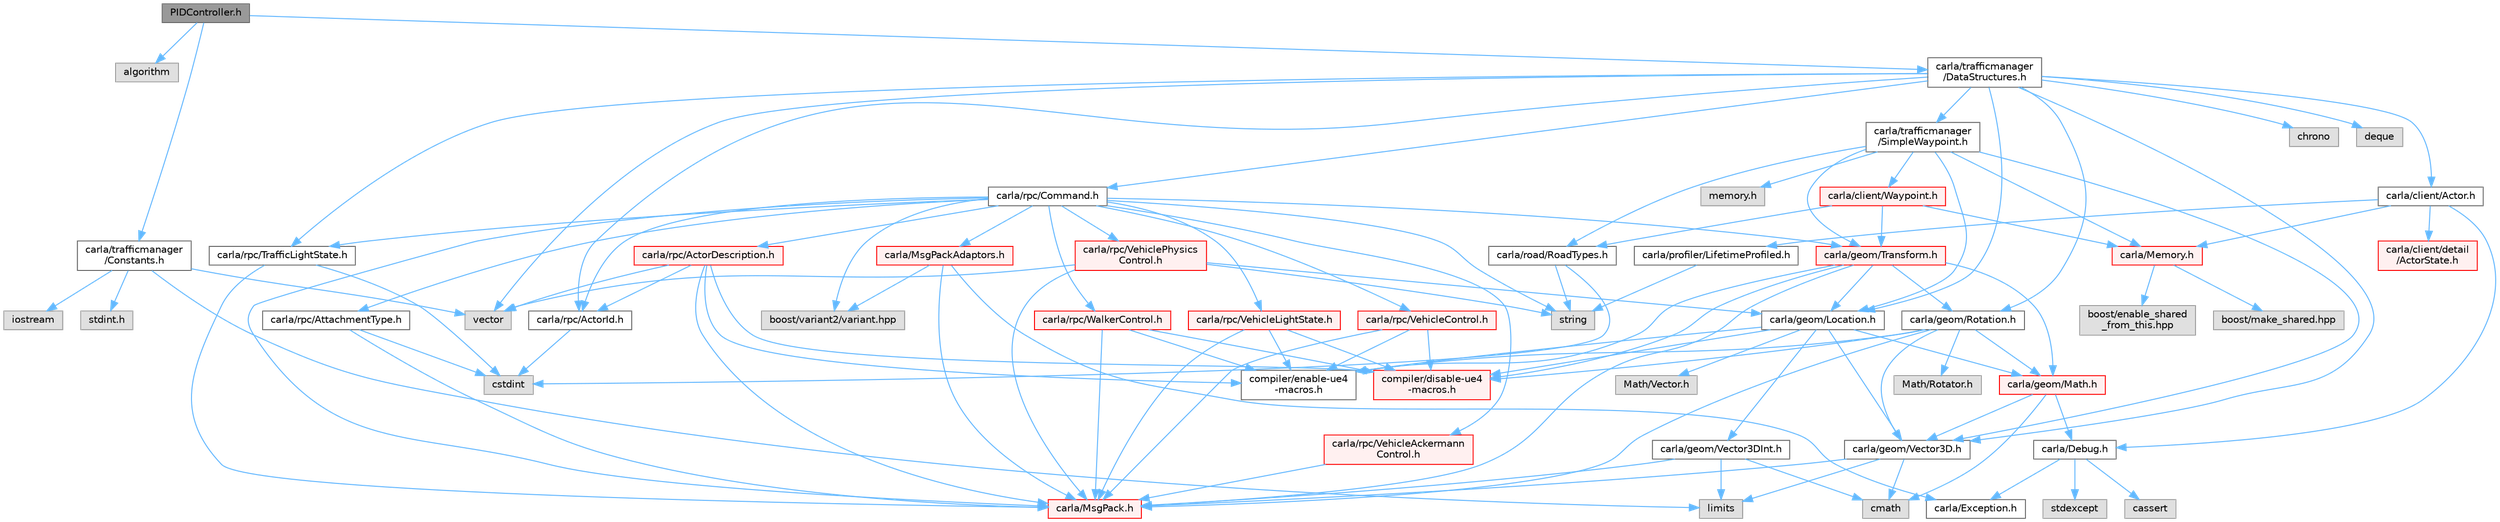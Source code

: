 digraph "PIDController.h"
{
 // INTERACTIVE_SVG=YES
 // LATEX_PDF_SIZE
  bgcolor="transparent";
  edge [fontname=Helvetica,fontsize=10,labelfontname=Helvetica,labelfontsize=10];
  node [fontname=Helvetica,fontsize=10,shape=box,height=0.2,width=0.4];
  Node1 [id="Node000001",label="PIDController.h",height=0.2,width=0.4,color="gray40", fillcolor="grey60", style="filled", fontcolor="black",tooltip=" "];
  Node1 -> Node2 [id="edge1_Node000001_Node000002",color="steelblue1",style="solid",tooltip=" "];
  Node2 [id="Node000002",label="algorithm",height=0.2,width=0.4,color="grey60", fillcolor="#E0E0E0", style="filled",tooltip=" "];
  Node1 -> Node3 [id="edge2_Node000001_Node000003",color="steelblue1",style="solid",tooltip=" "];
  Node3 [id="Node000003",label="carla/trafficmanager\l/Constants.h",height=0.2,width=0.4,color="grey40", fillcolor="white", style="filled",URL="$d1/d45/Constants_8h.html",tooltip=" "];
  Node3 -> Node4 [id="edge3_Node000003_Node000004",color="steelblue1",style="solid",tooltip=" "];
  Node4 [id="Node000004",label="limits",height=0.2,width=0.4,color="grey60", fillcolor="#E0E0E0", style="filled",tooltip=" "];
  Node3 -> Node5 [id="edge4_Node000003_Node000005",color="steelblue1",style="solid",tooltip=" "];
  Node5 [id="Node000005",label="stdint.h",height=0.2,width=0.4,color="grey60", fillcolor="#E0E0E0", style="filled",tooltip=" "];
  Node3 -> Node6 [id="edge5_Node000003_Node000006",color="steelblue1",style="solid",tooltip=" "];
  Node6 [id="Node000006",label="iostream",height=0.2,width=0.4,color="grey60", fillcolor="#E0E0E0", style="filled",tooltip=" "];
  Node3 -> Node7 [id="edge6_Node000003_Node000007",color="steelblue1",style="solid",tooltip=" "];
  Node7 [id="Node000007",label="vector",height=0.2,width=0.4,color="grey60", fillcolor="#E0E0E0", style="filled",tooltip=" "];
  Node1 -> Node8 [id="edge7_Node000001_Node000008",color="steelblue1",style="solid",tooltip=" "];
  Node8 [id="Node000008",label="carla/trafficmanager\l/DataStructures.h",height=0.2,width=0.4,color="grey40", fillcolor="white", style="filled",URL="$d0/d49/DataStructures_8h.html",tooltip=" "];
  Node8 -> Node9 [id="edge8_Node000008_Node000009",color="steelblue1",style="solid",tooltip=" "];
  Node9 [id="Node000009",label="chrono",height=0.2,width=0.4,color="grey60", fillcolor="#E0E0E0", style="filled",tooltip=" "];
  Node8 -> Node10 [id="edge9_Node000008_Node000010",color="steelblue1",style="solid",tooltip=" "];
  Node10 [id="Node000010",label="deque",height=0.2,width=0.4,color="grey60", fillcolor="#E0E0E0", style="filled",tooltip=" "];
  Node8 -> Node7 [id="edge10_Node000008_Node000007",color="steelblue1",style="solid",tooltip=" "];
  Node8 -> Node11 [id="edge11_Node000008_Node000011",color="steelblue1",style="solid",tooltip=" "];
  Node11 [id="Node000011",label="carla/client/Actor.h",height=0.2,width=0.4,color="grey40", fillcolor="white", style="filled",URL="$da/d48/client_2Actor_8h.html",tooltip=" "];
  Node11 -> Node12 [id="edge12_Node000011_Node000012",color="steelblue1",style="solid",tooltip=" "];
  Node12 [id="Node000012",label="carla/Debug.h",height=0.2,width=0.4,color="grey40", fillcolor="white", style="filled",URL="$d4/deb/Debug_8h.html",tooltip=" "];
  Node12 -> Node13 [id="edge13_Node000012_Node000013",color="steelblue1",style="solid",tooltip=" "];
  Node13 [id="Node000013",label="carla/Exception.h",height=0.2,width=0.4,color="grey40", fillcolor="white", style="filled",URL="$d8/d8a/Exception_8h.html",tooltip=" "];
  Node12 -> Node14 [id="edge14_Node000012_Node000014",color="steelblue1",style="solid",tooltip=" "];
  Node14 [id="Node000014",label="stdexcept",height=0.2,width=0.4,color="grey60", fillcolor="#E0E0E0", style="filled",tooltip=" "];
  Node12 -> Node15 [id="edge15_Node000012_Node000015",color="steelblue1",style="solid",tooltip=" "];
  Node15 [id="Node000015",label="cassert",height=0.2,width=0.4,color="grey60", fillcolor="#E0E0E0", style="filled",tooltip=" "];
  Node11 -> Node16 [id="edge16_Node000011_Node000016",color="steelblue1",style="solid",tooltip=" "];
  Node16 [id="Node000016",label="carla/Memory.h",height=0.2,width=0.4,color="red", fillcolor="#FFF0F0", style="filled",URL="$de/d5c/Memory_8h.html",tooltip=" "];
  Node16 -> Node17 [id="edge17_Node000016_Node000017",color="steelblue1",style="solid",tooltip=" "];
  Node17 [id="Node000017",label="boost/enable_shared\l_from_this.hpp",height=0.2,width=0.4,color="grey60", fillcolor="#E0E0E0", style="filled",tooltip=" "];
  Node16 -> Node18 [id="edge18_Node000016_Node000018",color="steelblue1",style="solid",tooltip=" "];
  Node18 [id="Node000018",label="boost/make_shared.hpp",height=0.2,width=0.4,color="grey60", fillcolor="#E0E0E0", style="filled",tooltip=" "];
  Node11 -> Node21 [id="edge19_Node000011_Node000021",color="steelblue1",style="solid",tooltip=" "];
  Node21 [id="Node000021",label="carla/client/detail\l/ActorState.h",height=0.2,width=0.4,color="red", fillcolor="#FFF0F0", style="filled",URL="$d4/d22/client_2detail_2ActorState_8h.html",tooltip=" "];
  Node11 -> Node177 [id="edge20_Node000011_Node000177",color="steelblue1",style="solid",tooltip=" "];
  Node177 [id="Node000177",label="carla/profiler/LifetimeProfiled.h",height=0.2,width=0.4,color="grey40", fillcolor="white", style="filled",URL="$d9/dc4/LifetimeProfiled_8h.html",tooltip=" "];
  Node177 -> Node66 [id="edge21_Node000177_Node000066",color="steelblue1",style="solid",tooltip=" "];
  Node66 [id="Node000066",label="string",height=0.2,width=0.4,color="grey60", fillcolor="#E0E0E0", style="filled",tooltip=" "];
  Node8 -> Node40 [id="edge22_Node000008_Node000040",color="steelblue1",style="solid",tooltip=" "];
  Node40 [id="Node000040",label="carla/geom/Location.h",height=0.2,width=0.4,color="grey40", fillcolor="white", style="filled",URL="$d9/d8b/geom_2Location_8h.html",tooltip=" "];
  Node40 -> Node41 [id="edge23_Node000040_Node000041",color="steelblue1",style="solid",tooltip=" "];
  Node41 [id="Node000041",label="carla/geom/Vector3D.h",height=0.2,width=0.4,color="grey40", fillcolor="white", style="filled",URL="$de/d70/geom_2Vector3D_8h.html",tooltip=" "];
  Node41 -> Node32 [id="edge24_Node000041_Node000032",color="steelblue1",style="solid",tooltip=" "];
  Node32 [id="Node000032",label="carla/MsgPack.h",height=0.2,width=0.4,color="red", fillcolor="#FFF0F0", style="filled",URL="$d9/d6f/MsgPack_8h.html",tooltip=" "];
  Node41 -> Node42 [id="edge25_Node000041_Node000042",color="steelblue1",style="solid",tooltip=" "];
  Node42 [id="Node000042",label="cmath",height=0.2,width=0.4,color="grey60", fillcolor="#E0E0E0", style="filled",tooltip=" "];
  Node41 -> Node4 [id="edge26_Node000041_Node000004",color="steelblue1",style="solid",tooltip=" "];
  Node40 -> Node43 [id="edge27_Node000040_Node000043",color="steelblue1",style="solid",tooltip=" "];
  Node43 [id="Node000043",label="carla/geom/Vector3DInt.h",height=0.2,width=0.4,color="grey40", fillcolor="white", style="filled",URL="$d1/da4/Vector3DInt_8h.html",tooltip=" "];
  Node43 -> Node32 [id="edge28_Node000043_Node000032",color="steelblue1",style="solid",tooltip=" "];
  Node43 -> Node42 [id="edge29_Node000043_Node000042",color="steelblue1",style="solid",tooltip=" "];
  Node43 -> Node4 [id="edge30_Node000043_Node000004",color="steelblue1",style="solid",tooltip=" "];
  Node40 -> Node44 [id="edge31_Node000040_Node000044",color="steelblue1",style="solid",tooltip=" "];
  Node44 [id="Node000044",label="carla/geom/Math.h",height=0.2,width=0.4,color="red", fillcolor="#FFF0F0", style="filled",URL="$db/d8a/Math_8h.html",tooltip=" "];
  Node44 -> Node12 [id="edge32_Node000044_Node000012",color="steelblue1",style="solid",tooltip=" "];
  Node44 -> Node41 [id="edge33_Node000044_Node000041",color="steelblue1",style="solid",tooltip=" "];
  Node44 -> Node42 [id="edge34_Node000044_Node000042",color="steelblue1",style="solid",tooltip=" "];
  Node40 -> Node46 [id="edge35_Node000040_Node000046",color="steelblue1",style="solid",tooltip=" "];
  Node46 [id="Node000046",label="compiler/enable-ue4\l-macros.h",height=0.2,width=0.4,color="grey40", fillcolor="white", style="filled",URL="$d9/da2/enable-ue4-macros_8h.html",tooltip=" "];
  Node40 -> Node47 [id="edge36_Node000040_Node000047",color="steelblue1",style="solid",tooltip=" "];
  Node47 [id="Node000047",label="Math/Vector.h",height=0.2,width=0.4,color="grey60", fillcolor="#E0E0E0", style="filled",tooltip=" "];
  Node40 -> Node48 [id="edge37_Node000040_Node000048",color="steelblue1",style="solid",tooltip=" "];
  Node48 [id="Node000048",label="compiler/disable-ue4\l-macros.h",height=0.2,width=0.4,color="red", fillcolor="#FFF0F0", style="filled",URL="$d2/d02/disable-ue4-macros_8h.html",tooltip=" "];
  Node8 -> Node53 [id="edge38_Node000008_Node000053",color="steelblue1",style="solid",tooltip=" "];
  Node53 [id="Node000053",label="carla/geom/Rotation.h",height=0.2,width=0.4,color="grey40", fillcolor="white", style="filled",URL="$d0/d8f/Rotation_8h.html",tooltip=" "];
  Node53 -> Node32 [id="edge39_Node000053_Node000032",color="steelblue1",style="solid",tooltip=" "];
  Node53 -> Node44 [id="edge40_Node000053_Node000044",color="steelblue1",style="solid",tooltip=" "];
  Node53 -> Node41 [id="edge41_Node000053_Node000041",color="steelblue1",style="solid",tooltip=" "];
  Node53 -> Node46 [id="edge42_Node000053_Node000046",color="steelblue1",style="solid",tooltip=" "];
  Node53 -> Node54 [id="edge43_Node000053_Node000054",color="steelblue1",style="solid",tooltip=" "];
  Node54 [id="Node000054",label="Math/Rotator.h",height=0.2,width=0.4,color="grey60", fillcolor="#E0E0E0", style="filled",tooltip=" "];
  Node53 -> Node48 [id="edge44_Node000053_Node000048",color="steelblue1",style="solid",tooltip=" "];
  Node8 -> Node41 [id="edge45_Node000008_Node000041",color="steelblue1",style="solid",tooltip=" "];
  Node8 -> Node103 [id="edge46_Node000008_Node000103",color="steelblue1",style="solid",tooltip=" "];
  Node103 [id="Node000103",label="carla/rpc/ActorId.h",height=0.2,width=0.4,color="grey40", fillcolor="white", style="filled",URL="$d3/d89/ActorId_8h.html",tooltip=" "];
  Node103 -> Node30 [id="edge47_Node000103_Node000030",color="steelblue1",style="solid",tooltip=" "];
  Node30 [id="Node000030",label="cstdint",height=0.2,width=0.4,color="grey60", fillcolor="#E0E0E0", style="filled",tooltip=" "];
  Node8 -> Node178 [id="edge48_Node000008_Node000178",color="steelblue1",style="solid",tooltip=" "];
  Node178 [id="Node000178",label="carla/rpc/Command.h",height=0.2,width=0.4,color="grey40", fillcolor="white", style="filled",URL="$d1/d55/Command_8h.html",tooltip=" "];
  Node178 -> Node32 [id="edge49_Node000178_Node000032",color="steelblue1",style="solid",tooltip=" "];
  Node178 -> Node150 [id="edge50_Node000178_Node000150",color="steelblue1",style="solid",tooltip=" "];
  Node150 [id="Node000150",label="carla/MsgPackAdaptors.h",height=0.2,width=0.4,color="red", fillcolor="#FFF0F0", style="filled",URL="$de/db4/MsgPackAdaptors_8h.html",tooltip=" "];
  Node150 -> Node13 [id="edge51_Node000150_Node000013",color="steelblue1",style="solid",tooltip=" "];
  Node150 -> Node32 [id="edge52_Node000150_Node000032",color="steelblue1",style="solid",tooltip=" "];
  Node150 -> Node97 [id="edge53_Node000150_Node000097",color="steelblue1",style="solid",tooltip=" "];
  Node97 [id="Node000097",label="boost/variant2/variant.hpp",height=0.2,width=0.4,color="grey60", fillcolor="#E0E0E0", style="filled",tooltip=" "];
  Node178 -> Node39 [id="edge54_Node000178_Node000039",color="steelblue1",style="solid",tooltip=" "];
  Node39 [id="Node000039",label="carla/geom/Transform.h",height=0.2,width=0.4,color="red", fillcolor="#FFF0F0", style="filled",URL="$de/d17/geom_2Transform_8h.html",tooltip=" "];
  Node39 -> Node32 [id="edge55_Node000039_Node000032",color="steelblue1",style="solid",tooltip=" "];
  Node39 -> Node40 [id="edge56_Node000039_Node000040",color="steelblue1",style="solid",tooltip=" "];
  Node39 -> Node44 [id="edge57_Node000039_Node000044",color="steelblue1",style="solid",tooltip=" "];
  Node39 -> Node53 [id="edge58_Node000039_Node000053",color="steelblue1",style="solid",tooltip=" "];
  Node39 -> Node46 [id="edge59_Node000039_Node000046",color="steelblue1",style="solid",tooltip=" "];
  Node39 -> Node48 [id="edge60_Node000039_Node000048",color="steelblue1",style="solid",tooltip=" "];
  Node178 -> Node131 [id="edge61_Node000178_Node000131",color="steelblue1",style="solid",tooltip=" "];
  Node131 [id="Node000131",label="carla/rpc/ActorDescription.h",height=0.2,width=0.4,color="red", fillcolor="#FFF0F0", style="filled",URL="$d9/db9/LibCarla_2source_2carla_2rpc_2ActorDescription_8h.html",tooltip=" "];
  Node131 -> Node32 [id="edge62_Node000131_Node000032",color="steelblue1",style="solid",tooltip=" "];
  Node131 -> Node103 [id="edge63_Node000131_Node000103",color="steelblue1",style="solid",tooltip=" "];
  Node131 -> Node7 [id="edge64_Node000131_Node000007",color="steelblue1",style="solid",tooltip=" "];
  Node131 -> Node46 [id="edge65_Node000131_Node000046",color="steelblue1",style="solid",tooltip=" "];
  Node131 -> Node48 [id="edge66_Node000131_Node000048",color="steelblue1",style="solid",tooltip=" "];
  Node178 -> Node148 [id="edge67_Node000178_Node000148",color="steelblue1",style="solid",tooltip=" "];
  Node148 [id="Node000148",label="carla/rpc/AttachmentType.h",height=0.2,width=0.4,color="grey40", fillcolor="white", style="filled",URL="$d9/df7/AttachmentType_8h.html",tooltip=" "];
  Node148 -> Node32 [id="edge68_Node000148_Node000032",color="steelblue1",style="solid",tooltip=" "];
  Node148 -> Node30 [id="edge69_Node000148_Node000030",color="steelblue1",style="solid",tooltip=" "];
  Node178 -> Node103 [id="edge70_Node000178_Node000103",color="steelblue1",style="solid",tooltip=" "];
  Node178 -> Node107 [id="edge71_Node000178_Node000107",color="steelblue1",style="solid",tooltip=" "];
  Node107 [id="Node000107",label="carla/rpc/TrafficLightState.h",height=0.2,width=0.4,color="grey40", fillcolor="white", style="filled",URL="$d1/d16/LibCarla_2source_2carla_2rpc_2TrafficLightState_8h.html",tooltip=" "];
  Node107 -> Node32 [id="edge72_Node000107_Node000032",color="steelblue1",style="solid",tooltip=" "];
  Node107 -> Node30 [id="edge73_Node000107_Node000030",color="steelblue1",style="solid",tooltip=" "];
  Node178 -> Node179 [id="edge74_Node000178_Node000179",color="steelblue1",style="solid",tooltip=" "];
  Node179 [id="Node000179",label="carla/rpc/VehicleAckermann\lControl.h",height=0.2,width=0.4,color="red", fillcolor="#FFF0F0", style="filled",URL="$dc/def/LibCarla_2source_2carla_2rpc_2VehicleAckermannControl_8h.html",tooltip=" "];
  Node179 -> Node32 [id="edge75_Node000179_Node000032",color="steelblue1",style="solid",tooltip=" "];
  Node178 -> Node108 [id="edge76_Node000178_Node000108",color="steelblue1",style="solid",tooltip=" "];
  Node108 [id="Node000108",label="carla/rpc/VehicleControl.h",height=0.2,width=0.4,color="red", fillcolor="#FFF0F0", style="filled",URL="$dd/d28/LibCarla_2source_2carla_2rpc_2VehicleControl_8h.html",tooltip=" "];
  Node108 -> Node32 [id="edge77_Node000108_Node000032",color="steelblue1",style="solid",tooltip=" "];
  Node108 -> Node46 [id="edge78_Node000108_Node000046",color="steelblue1",style="solid",tooltip=" "];
  Node108 -> Node48 [id="edge79_Node000108_Node000048",color="steelblue1",style="solid",tooltip=" "];
  Node178 -> Node159 [id="edge80_Node000178_Node000159",color="steelblue1",style="solid",tooltip=" "];
  Node159 [id="Node000159",label="carla/rpc/VehiclePhysics\lControl.h",height=0.2,width=0.4,color="red", fillcolor="#FFF0F0", style="filled",URL="$d1/d8e/LibCarla_2source_2carla_2rpc_2VehiclePhysicsControl_8h.html",tooltip=" "];
  Node159 -> Node32 [id="edge81_Node000159_Node000032",color="steelblue1",style="solid",tooltip=" "];
  Node159 -> Node40 [id="edge82_Node000159_Node000040",color="steelblue1",style="solid",tooltip=" "];
  Node159 -> Node66 [id="edge83_Node000159_Node000066",color="steelblue1",style="solid",tooltip=" "];
  Node159 -> Node7 [id="edge84_Node000159_Node000007",color="steelblue1",style="solid",tooltip=" "];
  Node178 -> Node170 [id="edge85_Node000178_Node000170",color="steelblue1",style="solid",tooltip=" "];
  Node170 [id="Node000170",label="carla/rpc/VehicleLightState.h",height=0.2,width=0.4,color="red", fillcolor="#FFF0F0", style="filled",URL="$d8/d64/LibCarla_2source_2carla_2rpc_2VehicleLightState_8h.html",tooltip=" "];
  Node170 -> Node32 [id="edge86_Node000170_Node000032",color="steelblue1",style="solid",tooltip=" "];
  Node170 -> Node46 [id="edge87_Node000170_Node000046",color="steelblue1",style="solid",tooltip=" "];
  Node170 -> Node48 [id="edge88_Node000170_Node000048",color="steelblue1",style="solid",tooltip=" "];
  Node178 -> Node111 [id="edge89_Node000178_Node000111",color="steelblue1",style="solid",tooltip=" "];
  Node111 [id="Node000111",label="carla/rpc/WalkerControl.h",height=0.2,width=0.4,color="red", fillcolor="#FFF0F0", style="filled",URL="$dd/db3/LibCarla_2source_2carla_2rpc_2WalkerControl_8h.html",tooltip=" "];
  Node111 -> Node32 [id="edge90_Node000111_Node000032",color="steelblue1",style="solid",tooltip=" "];
  Node111 -> Node46 [id="edge91_Node000111_Node000046",color="steelblue1",style="solid",tooltip=" "];
  Node111 -> Node48 [id="edge92_Node000111_Node000048",color="steelblue1",style="solid",tooltip=" "];
  Node178 -> Node66 [id="edge93_Node000178_Node000066",color="steelblue1",style="solid",tooltip=" "];
  Node178 -> Node97 [id="edge94_Node000178_Node000097",color="steelblue1",style="solid",tooltip=" "];
  Node8 -> Node107 [id="edge95_Node000008_Node000107",color="steelblue1",style="solid",tooltip=" "];
  Node8 -> Node182 [id="edge96_Node000008_Node000182",color="steelblue1",style="solid",tooltip=" "];
  Node182 [id="Node000182",label="carla/trafficmanager\l/SimpleWaypoint.h",height=0.2,width=0.4,color="grey40", fillcolor="white", style="filled",URL="$d7/dd3/SimpleWaypoint_8h.html",tooltip=" "];
  Node182 -> Node183 [id="edge97_Node000182_Node000183",color="steelblue1",style="solid",tooltip=" "];
  Node183 [id="Node000183",label="memory.h",height=0.2,width=0.4,color="grey60", fillcolor="#E0E0E0", style="filled",tooltip=" "];
  Node182 -> Node64 [id="edge98_Node000182_Node000064",color="steelblue1",style="solid",tooltip=" "];
  Node64 [id="Node000064",label="carla/client/Waypoint.h",height=0.2,width=0.4,color="red", fillcolor="#FFF0F0", style="filled",URL="$d0/d47/client_2Waypoint_8h.html",tooltip=" "];
  Node64 -> Node16 [id="edge99_Node000064_Node000016",color="steelblue1",style="solid",tooltip=" "];
  Node64 -> Node39 [id="edge100_Node000064_Node000039",color="steelblue1",style="solid",tooltip=" "];
  Node64 -> Node73 [id="edge101_Node000064_Node000073",color="steelblue1",style="solid",tooltip=" "];
  Node73 [id="Node000073",label="carla/road/RoadTypes.h",height=0.2,width=0.4,color="grey40", fillcolor="white", style="filled",URL="$d6/dbb/RoadTypes_8h.html",tooltip=" "];
  Node73 -> Node30 [id="edge102_Node000073_Node000030",color="steelblue1",style="solid",tooltip=" "];
  Node73 -> Node66 [id="edge103_Node000073_Node000066",color="steelblue1",style="solid",tooltip=" "];
  Node182 -> Node40 [id="edge104_Node000182_Node000040",color="steelblue1",style="solid",tooltip=" "];
  Node182 -> Node39 [id="edge105_Node000182_Node000039",color="steelblue1",style="solid",tooltip=" "];
  Node182 -> Node41 [id="edge106_Node000182_Node000041",color="steelblue1",style="solid",tooltip=" "];
  Node182 -> Node16 [id="edge107_Node000182_Node000016",color="steelblue1",style="solid",tooltip=" "];
  Node182 -> Node73 [id="edge108_Node000182_Node000073",color="steelblue1",style="solid",tooltip=" "];
}

